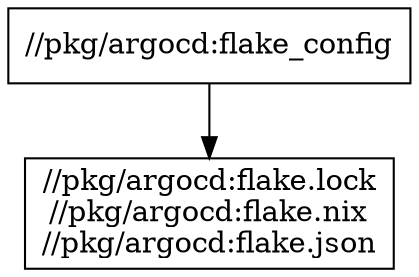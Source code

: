 digraph mygraph {
  node [shape=box];
  "//pkg/argocd:flake_config"
  "//pkg/argocd:flake_config" -> "//pkg/argocd:flake.lock\n//pkg/argocd:flake.nix\n//pkg/argocd:flake.json"
  "//pkg/argocd:flake.lock\n//pkg/argocd:flake.nix\n//pkg/argocd:flake.json"
}
